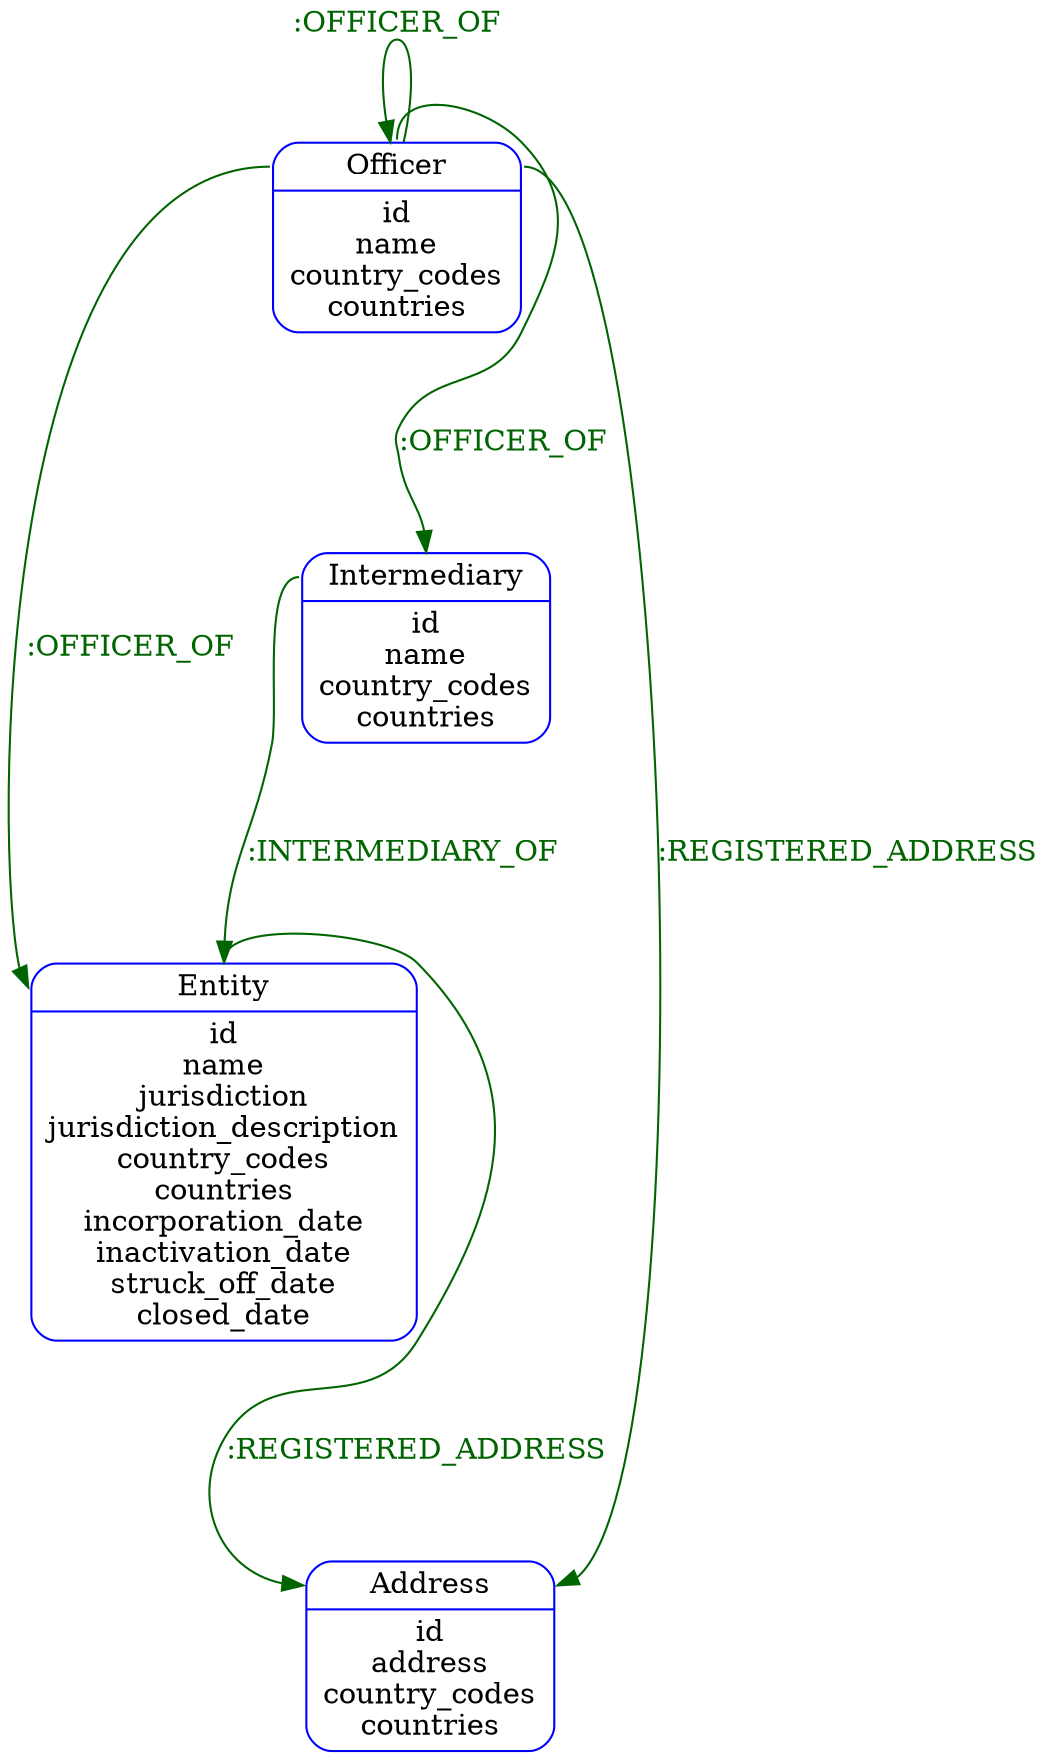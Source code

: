 digraph structs {
    ranksep=1.25; 
    
    node[shape=Mrecord]

    Entity [label="{<f0> Entity|<f1> id\nname\njurisdiction\njurisdiction_description\ncountry_codes\ncountries\nincorporation_date\ninactivation_date\nstruck_off_date\nclosed_date}", color=Blue];
    Officer [label="{<f0> Officer|<f1> id\nname\ncountry_codes\ncountries}", color=Blue];
    Intermediary [label="{<f0> Intermediary|<f1> id\nname\ncountry_codes\ncountries}", color=Blue];
    Address [label="{<f0> Address|<f1> id\naddress\ncountry_codes\ncountries}", color=Blue];

    Officer:f0 -> Entity:f0 [label=":OFFICER_OF", fontcolor=darkgreen, color=darkgreen]
    Officer:f0 -> Intermediary:f0 [label=":OFFICER_OF", fontcolor=darkgreen, color=darkgreen]
    Officer:f0 -> Officer:f0 [label=":OFFICER_OF", fontcolor=darkgreen, color=darkgreen]
    Intermediary:f0 -> Entity:f0 [label=":INTERMEDIARY_OF", fontcolor=darkgreen, color=darkgreen]
    Officer:f0 -> Address:f0 [label=":REGISTERED_ADDRESS", fontcolor=darkgreen, color=darkgreen]
    Entity:f0 -> Address:f0 [label=":REGISTERED_ADDRESS", fontcolor=darkgreen, color=darkgreen]

}
